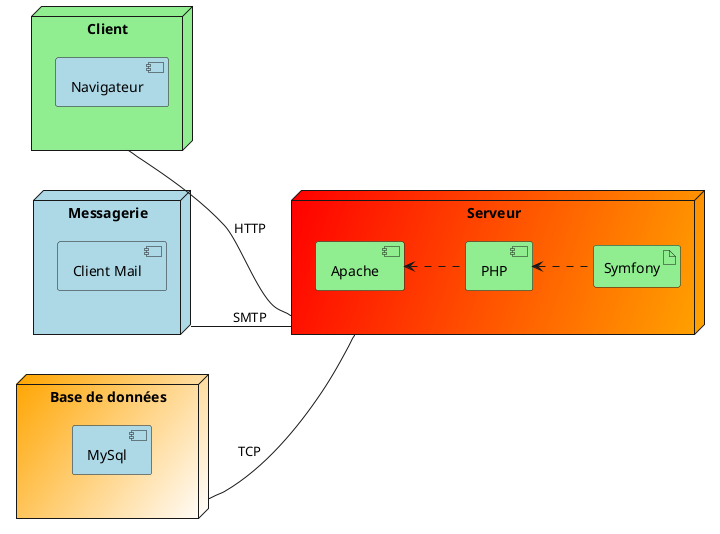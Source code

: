 @startuml DiagrammeDeploiement

left to right direction

node "Serveur" as s #Red/Orange{
    component "Apache" as ap #LightGreen
    component "PHP" as php #LightGreen
    artifact "Symfony" as sy #LightGreen
}

node "Client" as c #LightGreen{
    component "Navigateur" as n #LightBlue
}

node Messagerie as m #LightBlue{
    component "Client Mail" as cm #LightBlue
}

node "Base de données" as db #Orange/White{
    component "MySql" as mysql #LightBlue
}

c -- s : HTTP
db -- s : TCP
m -- s : SMTP
ap <.. php
php <.. sy

@enduml
